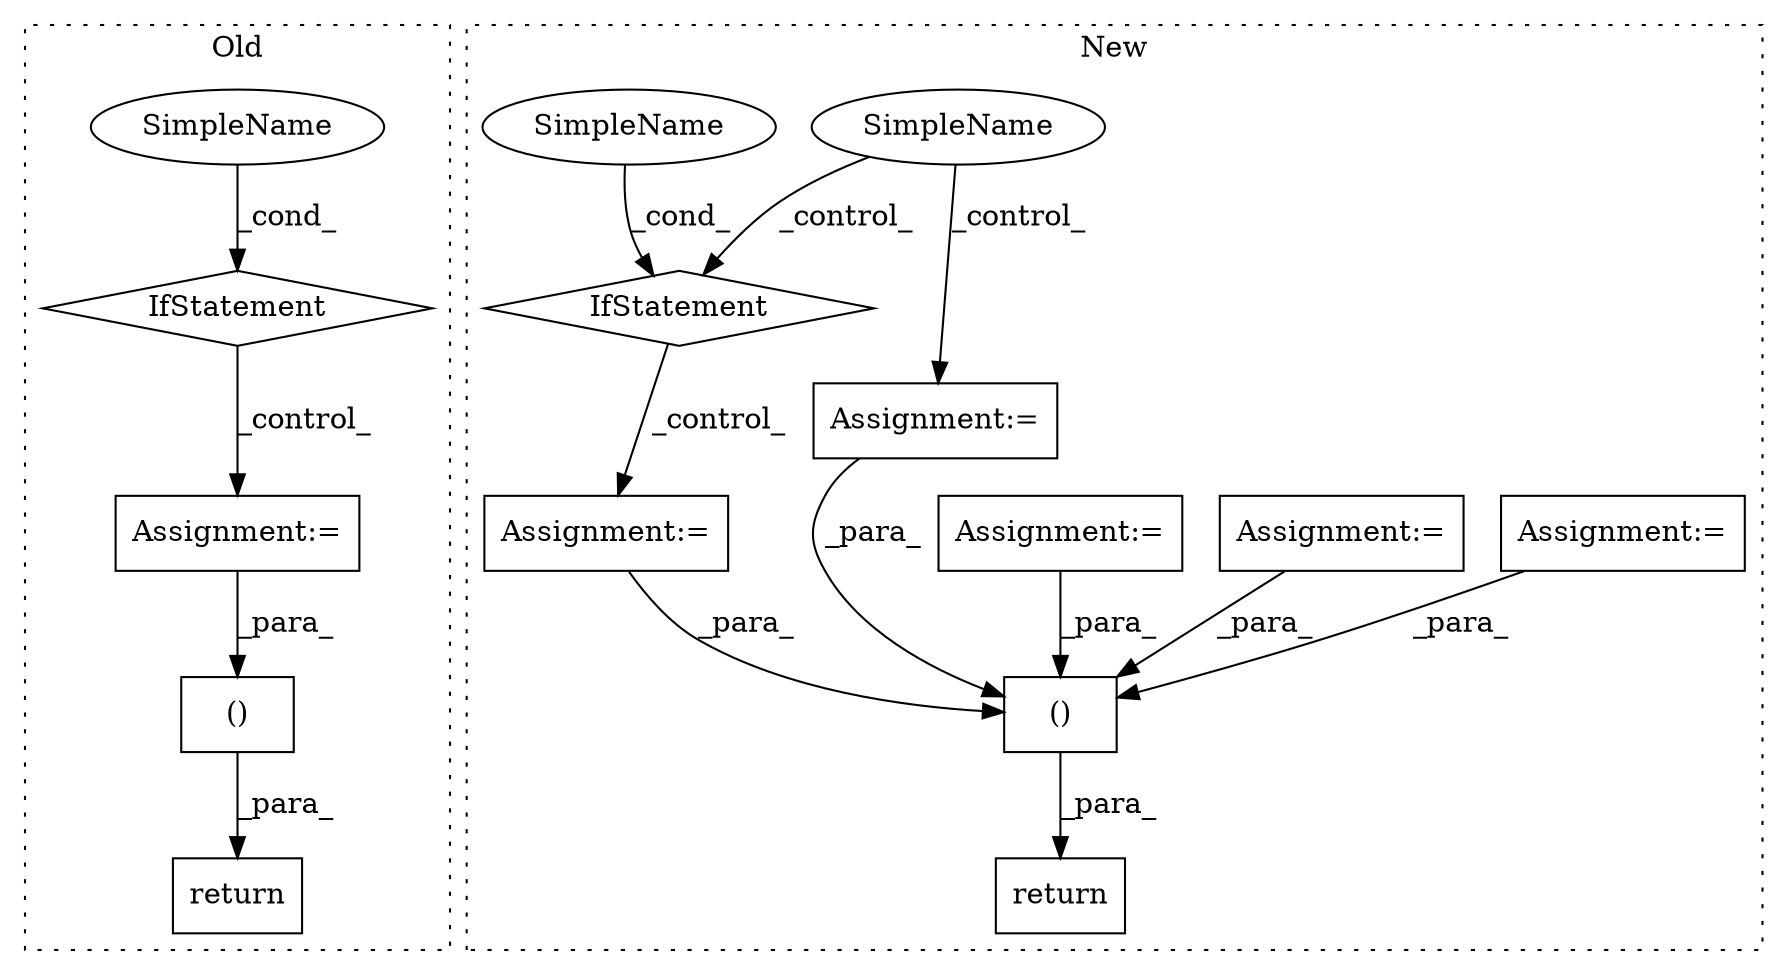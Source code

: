 digraph G {
subgraph cluster0 {
1 [label="()" a="106" s="4752" l="22" shape="box"];
3 [label="return" a="41" s="4740" l="12" shape="box"];
6 [label="Assignment:=" a="7" s="4258" l="1" shape="box"];
11 [label="IfStatement" a="25" s="4222,4240" l="4,2" shape="diamond"];
12 [label="SimpleName" a="42" s="" l="" shape="ellipse"];
label = "Old";
style="dotted";
}
subgraph cluster1 {
2 [label="return" a="41" s="4997" l="12" shape="box"];
4 [label="Assignment:=" a="7" s="3076" l="13" shape="box"];
5 [label="()" a="106" s="5009" l="36" shape="box"];
7 [label="Assignment:=" a="7" s="4430" l="1" shape="box"];
8 [label="Assignment:=" a="7" s="4562" l="1" shape="box"];
9 [label="Assignment:=" a="7" s="4715" l="1" shape="box"];
10 [label="Assignment:=" a="7" s="4172" l="1" shape="box"];
13 [label="IfStatement" a="25" s="4625,4695" l="4,2" shape="diamond"];
14 [label="SimpleName" a="42" s="" l="" shape="ellipse"];
15 [label="SimpleName" a="42" s="" l="" shape="ellipse"];
label = "New";
style="dotted";
}
1 -> 3 [label="_para_"];
4 -> 5 [label="_para_"];
5 -> 2 [label="_para_"];
6 -> 1 [label="_para_"];
7 -> 5 [label="_para_"];
8 -> 5 [label="_para_"];
9 -> 5 [label="_para_"];
10 -> 5 [label="_para_"];
11 -> 6 [label="_control_"];
12 -> 11 [label="_cond_"];
13 -> 9 [label="_control_"];
14 -> 13 [label="_control_"];
14 -> 8 [label="_control_"];
15 -> 13 [label="_cond_"];
}